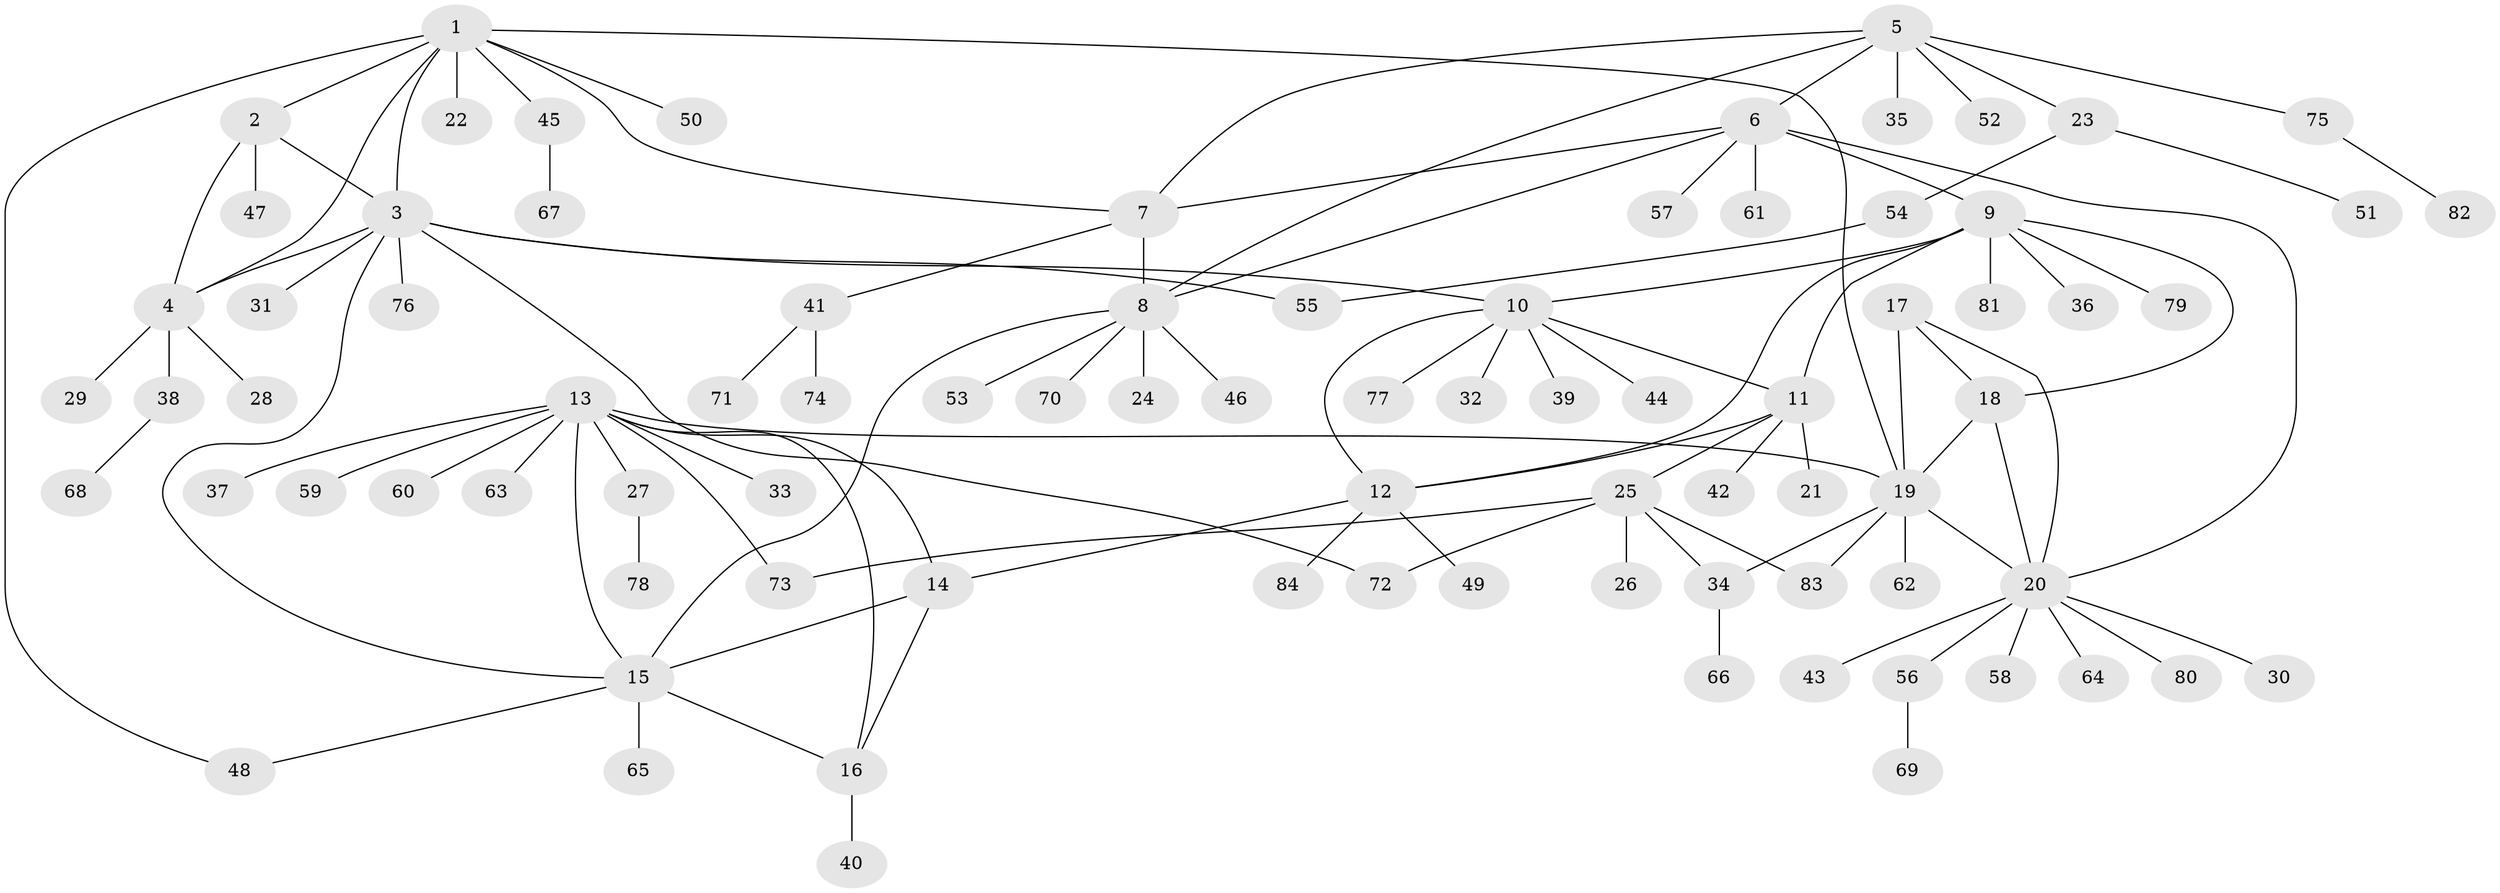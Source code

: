 // coarse degree distribution, {9: 0.031746031746031744, 7: 0.047619047619047616, 4: 0.031746031746031744, 6: 0.07936507936507936, 10: 0.015873015873015872, 3: 0.031746031746031744, 2: 0.1111111111111111, 8: 0.031746031746031744, 1: 0.6190476190476191}
// Generated by graph-tools (version 1.1) at 2025/24/03/03/25 07:24:13]
// undirected, 84 vertices, 110 edges
graph export_dot {
graph [start="1"]
  node [color=gray90,style=filled];
  1;
  2;
  3;
  4;
  5;
  6;
  7;
  8;
  9;
  10;
  11;
  12;
  13;
  14;
  15;
  16;
  17;
  18;
  19;
  20;
  21;
  22;
  23;
  24;
  25;
  26;
  27;
  28;
  29;
  30;
  31;
  32;
  33;
  34;
  35;
  36;
  37;
  38;
  39;
  40;
  41;
  42;
  43;
  44;
  45;
  46;
  47;
  48;
  49;
  50;
  51;
  52;
  53;
  54;
  55;
  56;
  57;
  58;
  59;
  60;
  61;
  62;
  63;
  64;
  65;
  66;
  67;
  68;
  69;
  70;
  71;
  72;
  73;
  74;
  75;
  76;
  77;
  78;
  79;
  80;
  81;
  82;
  83;
  84;
  1 -- 2;
  1 -- 3;
  1 -- 4;
  1 -- 7;
  1 -- 19;
  1 -- 22;
  1 -- 45;
  1 -- 48;
  1 -- 50;
  2 -- 3;
  2 -- 4;
  2 -- 47;
  3 -- 4;
  3 -- 10;
  3 -- 15;
  3 -- 31;
  3 -- 55;
  3 -- 72;
  3 -- 76;
  4 -- 28;
  4 -- 29;
  4 -- 38;
  5 -- 6;
  5 -- 7;
  5 -- 8;
  5 -- 23;
  5 -- 35;
  5 -- 52;
  5 -- 75;
  6 -- 7;
  6 -- 8;
  6 -- 9;
  6 -- 20;
  6 -- 57;
  6 -- 61;
  7 -- 8;
  7 -- 41;
  8 -- 15;
  8 -- 24;
  8 -- 46;
  8 -- 53;
  8 -- 70;
  9 -- 10;
  9 -- 11;
  9 -- 12;
  9 -- 18;
  9 -- 36;
  9 -- 79;
  9 -- 81;
  10 -- 11;
  10 -- 12;
  10 -- 32;
  10 -- 39;
  10 -- 44;
  10 -- 77;
  11 -- 12;
  11 -- 21;
  11 -- 25;
  11 -- 42;
  12 -- 14;
  12 -- 49;
  12 -- 84;
  13 -- 14;
  13 -- 15;
  13 -- 16;
  13 -- 19;
  13 -- 27;
  13 -- 33;
  13 -- 37;
  13 -- 59;
  13 -- 60;
  13 -- 63;
  13 -- 73;
  14 -- 15;
  14 -- 16;
  15 -- 16;
  15 -- 48;
  15 -- 65;
  16 -- 40;
  17 -- 18;
  17 -- 19;
  17 -- 20;
  18 -- 19;
  18 -- 20;
  19 -- 20;
  19 -- 34;
  19 -- 62;
  19 -- 83;
  20 -- 30;
  20 -- 43;
  20 -- 56;
  20 -- 58;
  20 -- 64;
  20 -- 80;
  23 -- 51;
  23 -- 54;
  25 -- 26;
  25 -- 34;
  25 -- 72;
  25 -- 73;
  25 -- 83;
  27 -- 78;
  34 -- 66;
  38 -- 68;
  41 -- 71;
  41 -- 74;
  45 -- 67;
  54 -- 55;
  56 -- 69;
  75 -- 82;
}

